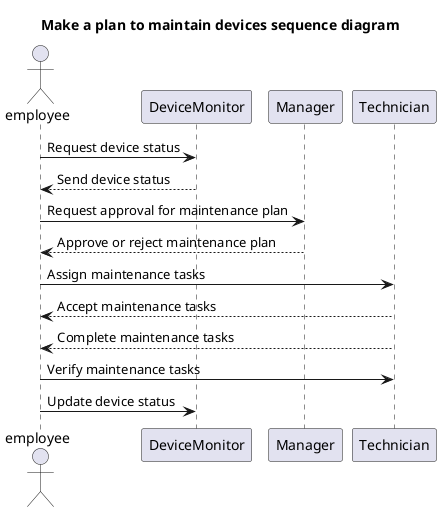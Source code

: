 @startuml
title Make a plan to maintain devices sequence diagram

Actor employee
participant DeviceMonitor
participant Manager
participant Technician

employee -> DeviceMonitor : Request device status
DeviceMonitor --> employee : Send device status
employee -> Manager : Request approval for maintenance plan
Manager --> employee : Approve or reject maintenance plan
employee -> Technician : Assign maintenance tasks
Technician --> employee : Accept maintenance tasks
Technician --> employee : Complete maintenance tasks
employee -> Technician : Verify maintenance tasks
employee -> DeviceMonitor : Update device status

@enduml
